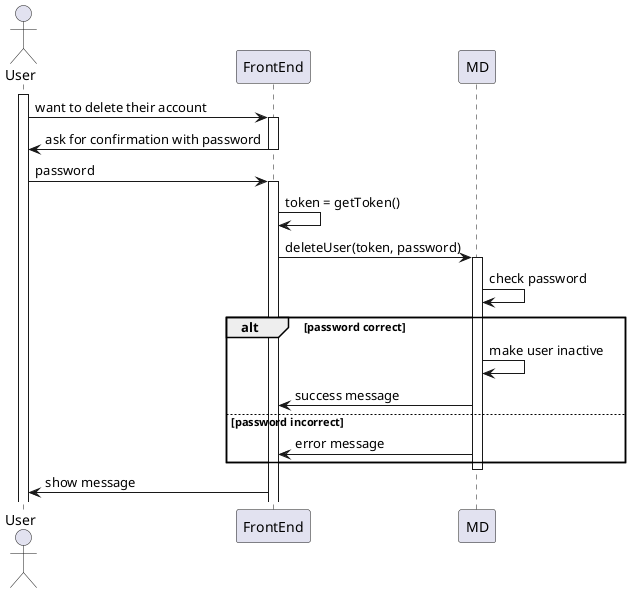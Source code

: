 @startuml

actor User
participant FrontEnd as FE
participant MD as MD

activate User
User -> FE: want to delete their account
activate FE
FE -> User: ask for confirmation with password
deactivate FE
User -> FE: password
activate FE
FE -> FE: token = getToken()
FE -> MD: deleteUser(token, password)
activate MD
MD -> MD: check password
alt password correct
    MD -> MD: make user inactive
    MD -> FE: success message
else password incorrect
    MD -> FE: error message
end
deactivate MD
FE -> User: show message

@enduml
